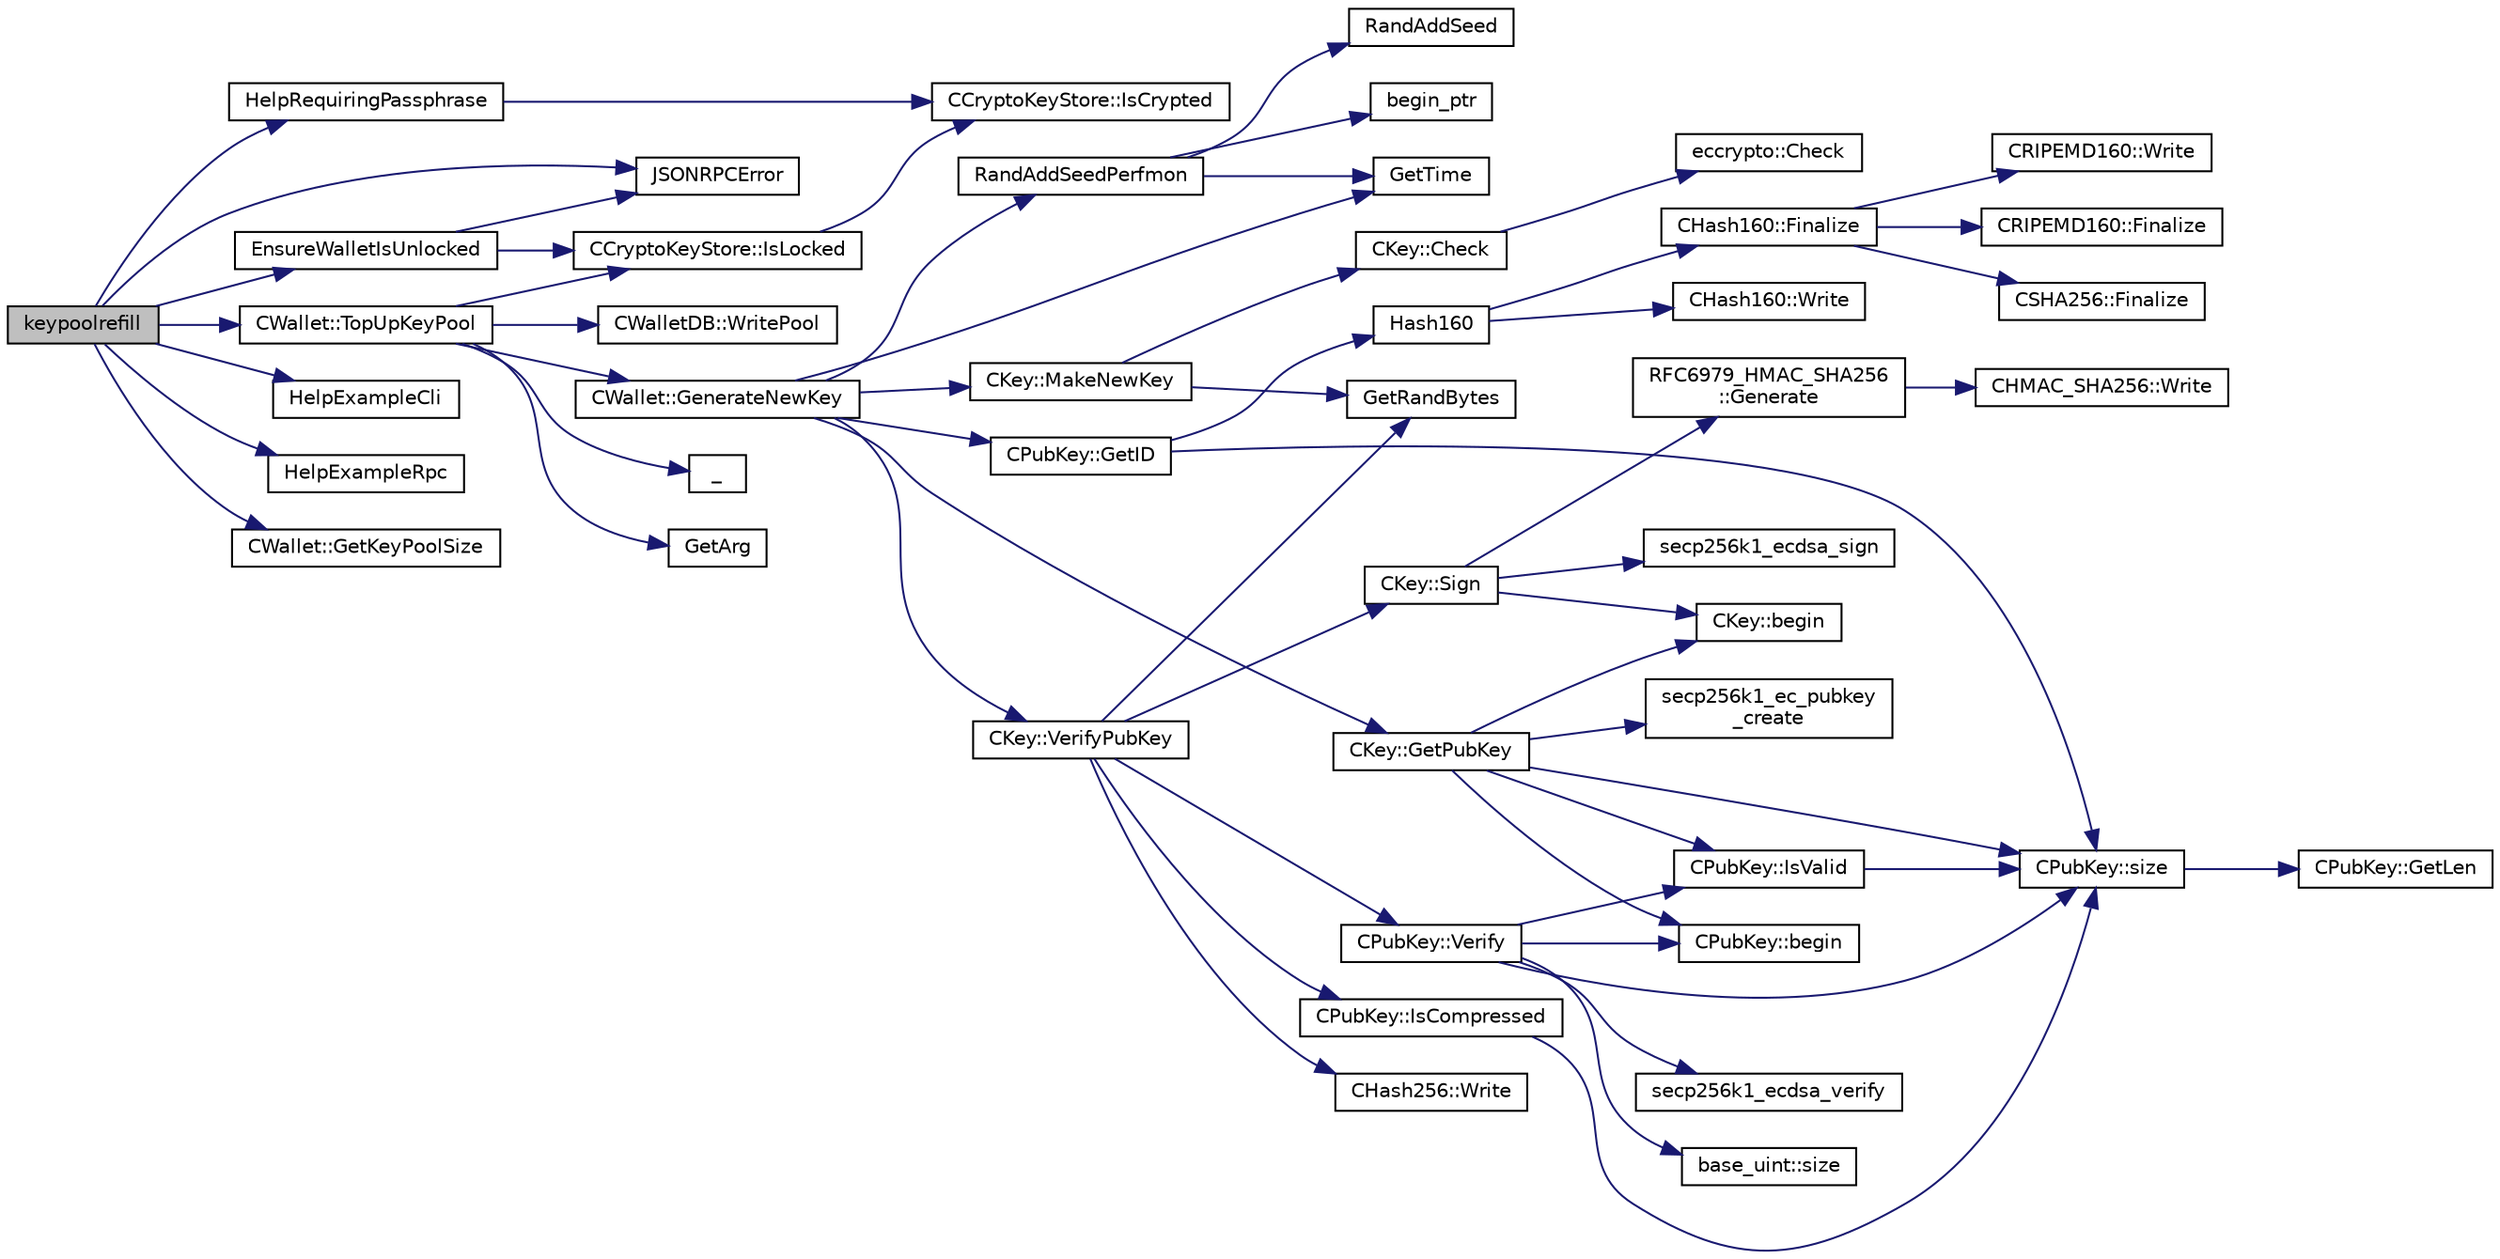 digraph "keypoolrefill"
{
  edge [fontname="Helvetica",fontsize="10",labelfontname="Helvetica",labelfontsize="10"];
  node [fontname="Helvetica",fontsize="10",shape=record];
  rankdir="LR";
  Node872 [label="keypoolrefill",height=0.2,width=0.4,color="black", fillcolor="grey75", style="filled", fontcolor="black"];
  Node872 -> Node873 [color="midnightblue",fontsize="10",style="solid",fontname="Helvetica"];
  Node873 [label="HelpRequiringPassphrase",height=0.2,width=0.4,color="black", fillcolor="white", style="filled",URL="$rpcwallet_8cpp.html#abcfbb0ad9335791f2832c01209b8f12d"];
  Node873 -> Node874 [color="midnightblue",fontsize="10",style="solid",fontname="Helvetica"];
  Node874 [label="CCryptoKeyStore::IsCrypted",height=0.2,width=0.4,color="black", fillcolor="white", style="filled",URL="$class_c_crypto_key_store.html#acc8fed44366c98fb481333ca6e867088"];
  Node872 -> Node875 [color="midnightblue",fontsize="10",style="solid",fontname="Helvetica"];
  Node875 [label="HelpExampleCli",height=0.2,width=0.4,color="black", fillcolor="white", style="filled",URL="$rpcserver_8cpp.html#ac01ac6eab5467567ed0da106814e04ec"];
  Node872 -> Node876 [color="midnightblue",fontsize="10",style="solid",fontname="Helvetica"];
  Node876 [label="HelpExampleRpc",height=0.2,width=0.4,color="black", fillcolor="white", style="filled",URL="$rpcserver_8cpp.html#a06ea60e24e5a1053a14a11b1009bf9ef"];
  Node872 -> Node877 [color="midnightblue",fontsize="10",style="solid",fontname="Helvetica"];
  Node877 [label="JSONRPCError",height=0.2,width=0.4,color="black", fillcolor="white", style="filled",URL="$rpcprotocol_8cpp.html#a17b1bb111ab339efc951929834766039"];
  Node872 -> Node878 [color="midnightblue",fontsize="10",style="solid",fontname="Helvetica"];
  Node878 [label="EnsureWalletIsUnlocked",height=0.2,width=0.4,color="black", fillcolor="white", style="filled",URL="$rpcwallet_8cpp.html#a8f837f6d506b9719cef93188db00fd3c"];
  Node878 -> Node879 [color="midnightblue",fontsize="10",style="solid",fontname="Helvetica"];
  Node879 [label="CCryptoKeyStore::IsLocked",height=0.2,width=0.4,color="black", fillcolor="white", style="filled",URL="$class_c_crypto_key_store.html#a52919fa284a3aa10f1b4bd6018b6dbee"];
  Node879 -> Node874 [color="midnightblue",fontsize="10",style="solid",fontname="Helvetica"];
  Node878 -> Node877 [color="midnightblue",fontsize="10",style="solid",fontname="Helvetica"];
  Node872 -> Node880 [color="midnightblue",fontsize="10",style="solid",fontname="Helvetica"];
  Node880 [label="CWallet::TopUpKeyPool",height=0.2,width=0.4,color="black", fillcolor="white", style="filled",URL="$group___actions.html#ga9730278506e0a4f1c65239b951525b55"];
  Node880 -> Node879 [color="midnightblue",fontsize="10",style="solid",fontname="Helvetica"];
  Node880 -> Node881 [color="midnightblue",fontsize="10",style="solid",fontname="Helvetica"];
  Node881 [label="GetArg",height=0.2,width=0.4,color="black", fillcolor="white", style="filled",URL="$util_8cpp.html#a24f685720bf40370e5bd2a192ad50cd8",tooltip="Return string argument or default value. "];
  Node880 -> Node882 [color="midnightblue",fontsize="10",style="solid",fontname="Helvetica"];
  Node882 [label="CWalletDB::WritePool",height=0.2,width=0.4,color="black", fillcolor="white", style="filled",URL="$class_c_wallet_d_b.html#ad43630ad28a68c3e8b1a633f09aa0964"];
  Node880 -> Node883 [color="midnightblue",fontsize="10",style="solid",fontname="Helvetica"];
  Node883 [label="CWallet::GenerateNewKey",height=0.2,width=0.4,color="black", fillcolor="white", style="filled",URL="$group__map_wallet.html#ga061fe7f54f80ec40f856b3e6365c2f4a"];
  Node883 -> Node884 [color="midnightblue",fontsize="10",style="solid",fontname="Helvetica"];
  Node884 [label="RandAddSeedPerfmon",height=0.2,width=0.4,color="black", fillcolor="white", style="filled",URL="$random_8cpp.html#a786af12a87491f8dc24351d93b9833b6"];
  Node884 -> Node885 [color="midnightblue",fontsize="10",style="solid",fontname="Helvetica"];
  Node885 [label="RandAddSeed",height=0.2,width=0.4,color="black", fillcolor="white", style="filled",URL="$random_8cpp.html#ab699fbdf803610a4e2060fd87787f7e0",tooltip="Seed OpenSSL PRNG with additional entropy data. "];
  Node884 -> Node886 [color="midnightblue",fontsize="10",style="solid",fontname="Helvetica"];
  Node886 [label="GetTime",height=0.2,width=0.4,color="black", fillcolor="white", style="filled",URL="$utiltime_8cpp.html#a46fac5fba8ba905b5f9acb364f5d8c6f",tooltip="For unit testing. "];
  Node884 -> Node887 [color="midnightblue",fontsize="10",style="solid",fontname="Helvetica"];
  Node887 [label="begin_ptr",height=0.2,width=0.4,color="black", fillcolor="white", style="filled",URL="$serialize_8h.html#a19966d167c527d2be493ac9aba27c249",tooltip="Get begin pointer of vector (non-const version). "];
  Node883 -> Node888 [color="midnightblue",fontsize="10",style="solid",fontname="Helvetica"];
  Node888 [label="CKey::MakeNewKey",height=0.2,width=0.4,color="black", fillcolor="white", style="filled",URL="$class_c_key.html#a9d12ed9d297e4286250fd7ea6b59e1a5",tooltip="Generate a new private key using a cryptographic PRNG. "];
  Node888 -> Node889 [color="midnightblue",fontsize="10",style="solid",fontname="Helvetica"];
  Node889 [label="GetRandBytes",height=0.2,width=0.4,color="black", fillcolor="white", style="filled",URL="$random_8cpp.html#ada0c29949c4d1ac0cc027d93c4771423",tooltip="Functions to gather random data via the OpenSSL PRNG. "];
  Node888 -> Node890 [color="midnightblue",fontsize="10",style="solid",fontname="Helvetica"];
  Node890 [label="CKey::Check",height=0.2,width=0.4,color="black", fillcolor="white", style="filled",URL="$class_c_key.html#acec869bc75fa8f4d619ab025d367a97c",tooltip="Check whether the 32-byte array pointed to be vch is valid keydata. "];
  Node890 -> Node891 [color="midnightblue",fontsize="10",style="solid",fontname="Helvetica"];
  Node891 [label="eccrypto::Check",height=0.2,width=0.4,color="black", fillcolor="white", style="filled",URL="$namespaceeccrypto.html#a231bdcb32521375b68fbdaf0d952cfd0"];
  Node883 -> Node892 [color="midnightblue",fontsize="10",style="solid",fontname="Helvetica"];
  Node892 [label="CKey::GetPubKey",height=0.2,width=0.4,color="black", fillcolor="white", style="filled",URL="$class_c_key.html#aa1085c59603a62db6ec776300f250337",tooltip="Compute the public key from a private key. "];
  Node892 -> Node893 [color="midnightblue",fontsize="10",style="solid",fontname="Helvetica"];
  Node893 [label="secp256k1_ec_pubkey\l_create",height=0.2,width=0.4,color="black", fillcolor="white", style="filled",URL="$secp256k1_8h.html#a22e1ef593e0d06d40b4f233e91447aa3",tooltip="Compute the public key for a secret key. "];
  Node892 -> Node894 [color="midnightblue",fontsize="10",style="solid",fontname="Helvetica"];
  Node894 [label="CPubKey::begin",height=0.2,width=0.4,color="black", fillcolor="white", style="filled",URL="$class_c_pub_key.html#a859ab9909d68092d6d4fc739237ab358"];
  Node892 -> Node895 [color="midnightblue",fontsize="10",style="solid",fontname="Helvetica"];
  Node895 [label="CKey::begin",height=0.2,width=0.4,color="black", fillcolor="white", style="filled",URL="$class_c_key.html#ab8dee0ad9d933304a22284ee40040847"];
  Node892 -> Node896 [color="midnightblue",fontsize="10",style="solid",fontname="Helvetica"];
  Node896 [label="CPubKey::size",height=0.2,width=0.4,color="black", fillcolor="white", style="filled",URL="$class_c_pub_key.html#a6bb28fcf0a5f799c69f5b7269363b309",tooltip="Simple read-only vector-like interface to the pubkey data. "];
  Node896 -> Node897 [color="midnightblue",fontsize="10",style="solid",fontname="Helvetica"];
  Node897 [label="CPubKey::GetLen",height=0.2,width=0.4,color="black", fillcolor="white", style="filled",URL="$class_c_pub_key.html#a7dc71b3f037c84268dc22de97d7b65fb",tooltip="Compute the length of a pubkey with a given first byte. "];
  Node892 -> Node898 [color="midnightblue",fontsize="10",style="solid",fontname="Helvetica"];
  Node898 [label="CPubKey::IsValid",height=0.2,width=0.4,color="black", fillcolor="white", style="filled",URL="$class_c_pub_key.html#a4fa94293cf8577fd039b9a133f6c7f30"];
  Node898 -> Node896 [color="midnightblue",fontsize="10",style="solid",fontname="Helvetica"];
  Node883 -> Node899 [color="midnightblue",fontsize="10",style="solid",fontname="Helvetica"];
  Node899 [label="CKey::VerifyPubKey",height=0.2,width=0.4,color="black", fillcolor="white", style="filled",URL="$class_c_key.html#ac53425b8d0f89067bce781c485101b20",tooltip="Verify thoroughly whether a private key and a public key match. "];
  Node899 -> Node900 [color="midnightblue",fontsize="10",style="solid",fontname="Helvetica"];
  Node900 [label="CPubKey::IsCompressed",height=0.2,width=0.4,color="black", fillcolor="white", style="filled",URL="$class_c_pub_key.html#a25f8b70340ad20ddab0f80ec4cee9396",tooltip="Check whether this is a compressed public key. "];
  Node900 -> Node896 [color="midnightblue",fontsize="10",style="solid",fontname="Helvetica"];
  Node899 -> Node889 [color="midnightblue",fontsize="10",style="solid",fontname="Helvetica"];
  Node899 -> Node901 [color="midnightblue",fontsize="10",style="solid",fontname="Helvetica"];
  Node901 [label="CHash256::Write",height=0.2,width=0.4,color="black", fillcolor="white", style="filled",URL="$class_c_hash256.html#a9cc25033c6435cb28e2e8e377c949a7a"];
  Node899 -> Node902 [color="midnightblue",fontsize="10",style="solid",fontname="Helvetica"];
  Node902 [label="CKey::Sign",height=0.2,width=0.4,color="black", fillcolor="white", style="filled",URL="$class_c_key.html#aa9b184a4a71d3e1a40aab360cf68e86c",tooltip="Create a DER-serialized signature. "];
  Node902 -> Node895 [color="midnightblue",fontsize="10",style="solid",fontname="Helvetica"];
  Node902 -> Node903 [color="midnightblue",fontsize="10",style="solid",fontname="Helvetica"];
  Node903 [label="RFC6979_HMAC_SHA256\l::Generate",height=0.2,width=0.4,color="black", fillcolor="white", style="filled",URL="$class_r_f_c6979___h_m_a_c___s_h_a256.html#a9f841d552097f528631538e9939e0f70",tooltip="Generate a byte array. "];
  Node903 -> Node904 [color="midnightblue",fontsize="10",style="solid",fontname="Helvetica"];
  Node904 [label="CHMAC_SHA256::Write",height=0.2,width=0.4,color="black", fillcolor="white", style="filled",URL="$class_c_h_m_a_c___s_h_a256.html#a24ac9cf00e60d8028ab79df4aed984ff"];
  Node902 -> Node905 [color="midnightblue",fontsize="10",style="solid",fontname="Helvetica"];
  Node905 [label="secp256k1_ecdsa_sign",height=0.2,width=0.4,color="black", fillcolor="white", style="filled",URL="$secp256k1_8h.html#a404cd9e314fed41b71233ff8beb4703f",tooltip="Create an ECDSA signature. "];
  Node899 -> Node906 [color="midnightblue",fontsize="10",style="solid",fontname="Helvetica"];
  Node906 [label="CPubKey::Verify",height=0.2,width=0.4,color="black", fillcolor="white", style="filled",URL="$class_c_pub_key.html#a5b3fef213b227394ca9d0a1e3baa957e",tooltip="Verify a DER signature (~72 bytes). "];
  Node906 -> Node898 [color="midnightblue",fontsize="10",style="solid",fontname="Helvetica"];
  Node906 -> Node907 [color="midnightblue",fontsize="10",style="solid",fontname="Helvetica"];
  Node907 [label="secp256k1_ecdsa_verify",height=0.2,width=0.4,color="black", fillcolor="white", style="filled",URL="$secp256k1_8h.html#a036c40da27ed92a1054da4226660127a",tooltip="Verify an ECDSA signature. "];
  Node906 -> Node908 [color="midnightblue",fontsize="10",style="solid",fontname="Helvetica"];
  Node908 [label="base_uint::size",height=0.2,width=0.4,color="black", fillcolor="white", style="filled",URL="$classbase__uint.html#a1f49b034e686269601ea89b0319b8004"];
  Node906 -> Node894 [color="midnightblue",fontsize="10",style="solid",fontname="Helvetica"];
  Node906 -> Node896 [color="midnightblue",fontsize="10",style="solid",fontname="Helvetica"];
  Node883 -> Node886 [color="midnightblue",fontsize="10",style="solid",fontname="Helvetica"];
  Node883 -> Node909 [color="midnightblue",fontsize="10",style="solid",fontname="Helvetica"];
  Node909 [label="CPubKey::GetID",height=0.2,width=0.4,color="black", fillcolor="white", style="filled",URL="$class_c_pub_key.html#a2675f7e6f72eff68e7a5227289feb021",tooltip="Get the KeyID of this public key (hash of its serialization) "];
  Node909 -> Node910 [color="midnightblue",fontsize="10",style="solid",fontname="Helvetica"];
  Node910 [label="Hash160",height=0.2,width=0.4,color="black", fillcolor="white", style="filled",URL="$hash_8h.html#a4490f70ddae16e9e48460a0416a48a6b",tooltip="Compute the 160-bit hash an object. "];
  Node910 -> Node911 [color="midnightblue",fontsize="10",style="solid",fontname="Helvetica"];
  Node911 [label="CHash160::Write",height=0.2,width=0.4,color="black", fillcolor="white", style="filled",URL="$class_c_hash160.html#af56cdd9443013eb68b246aa8450217f2"];
  Node910 -> Node912 [color="midnightblue",fontsize="10",style="solid",fontname="Helvetica"];
  Node912 [label="CHash160::Finalize",height=0.2,width=0.4,color="black", fillcolor="white", style="filled",URL="$class_c_hash160.html#a9bb08e1772002ae1a5d85017ba7952ee"];
  Node912 -> Node913 [color="midnightblue",fontsize="10",style="solid",fontname="Helvetica"];
  Node913 [label="CSHA256::Finalize",height=0.2,width=0.4,color="black", fillcolor="white", style="filled",URL="$class_c_s_h_a256.html#a4259230be0caefa590bc324fc12b9b90"];
  Node912 -> Node914 [color="midnightblue",fontsize="10",style="solid",fontname="Helvetica"];
  Node914 [label="CRIPEMD160::Write",height=0.2,width=0.4,color="black", fillcolor="white", style="filled",URL="$class_c_r_i_p_e_m_d160.html#a221143b9d94af623d07c4f4ba1bf6007"];
  Node912 -> Node915 [color="midnightblue",fontsize="10",style="solid",fontname="Helvetica"];
  Node915 [label="CRIPEMD160::Finalize",height=0.2,width=0.4,color="black", fillcolor="white", style="filled",URL="$class_c_r_i_p_e_m_d160.html#a2a11566fbf9d1339b819833313fc4e51"];
  Node909 -> Node896 [color="midnightblue",fontsize="10",style="solid",fontname="Helvetica"];
  Node880 -> Node916 [color="midnightblue",fontsize="10",style="solid",fontname="Helvetica"];
  Node916 [label="_",height=0.2,width=0.4,color="black", fillcolor="white", style="filled",URL="$ui__interface_8h.html#aad133bb6103b53cebf03fd01e2f11ba1",tooltip="Translation function: Call Translate signal on UI interface, which returns a boost::optional result..."];
  Node872 -> Node917 [color="midnightblue",fontsize="10",style="solid",fontname="Helvetica"];
  Node917 [label="CWallet::GetKeyPoolSize",height=0.2,width=0.4,color="black", fillcolor="white", style="filled",URL="$class_c_wallet.html#a9d7415d88d10655ff2188bc713dff662"];
}
